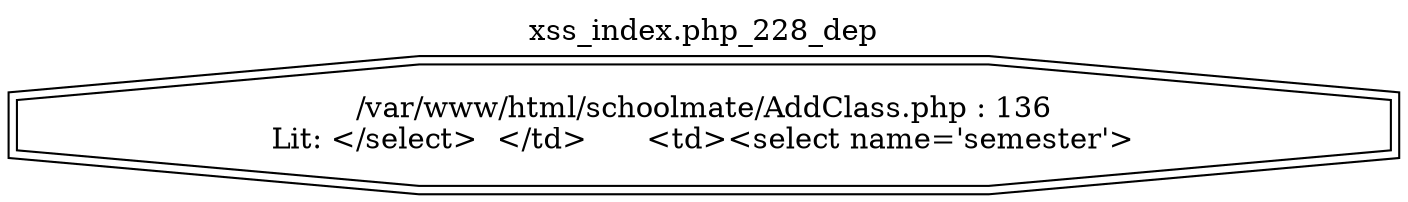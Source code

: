 digraph cfg {
  label="xss_index.php_228_dep";
  labelloc=t;
  n1 [shape=doubleoctagon, label="/var/www/html/schoolmate/AddClass.php : 136\nLit: </select>	</td>	<td><select name='semester'>\n"];
}
